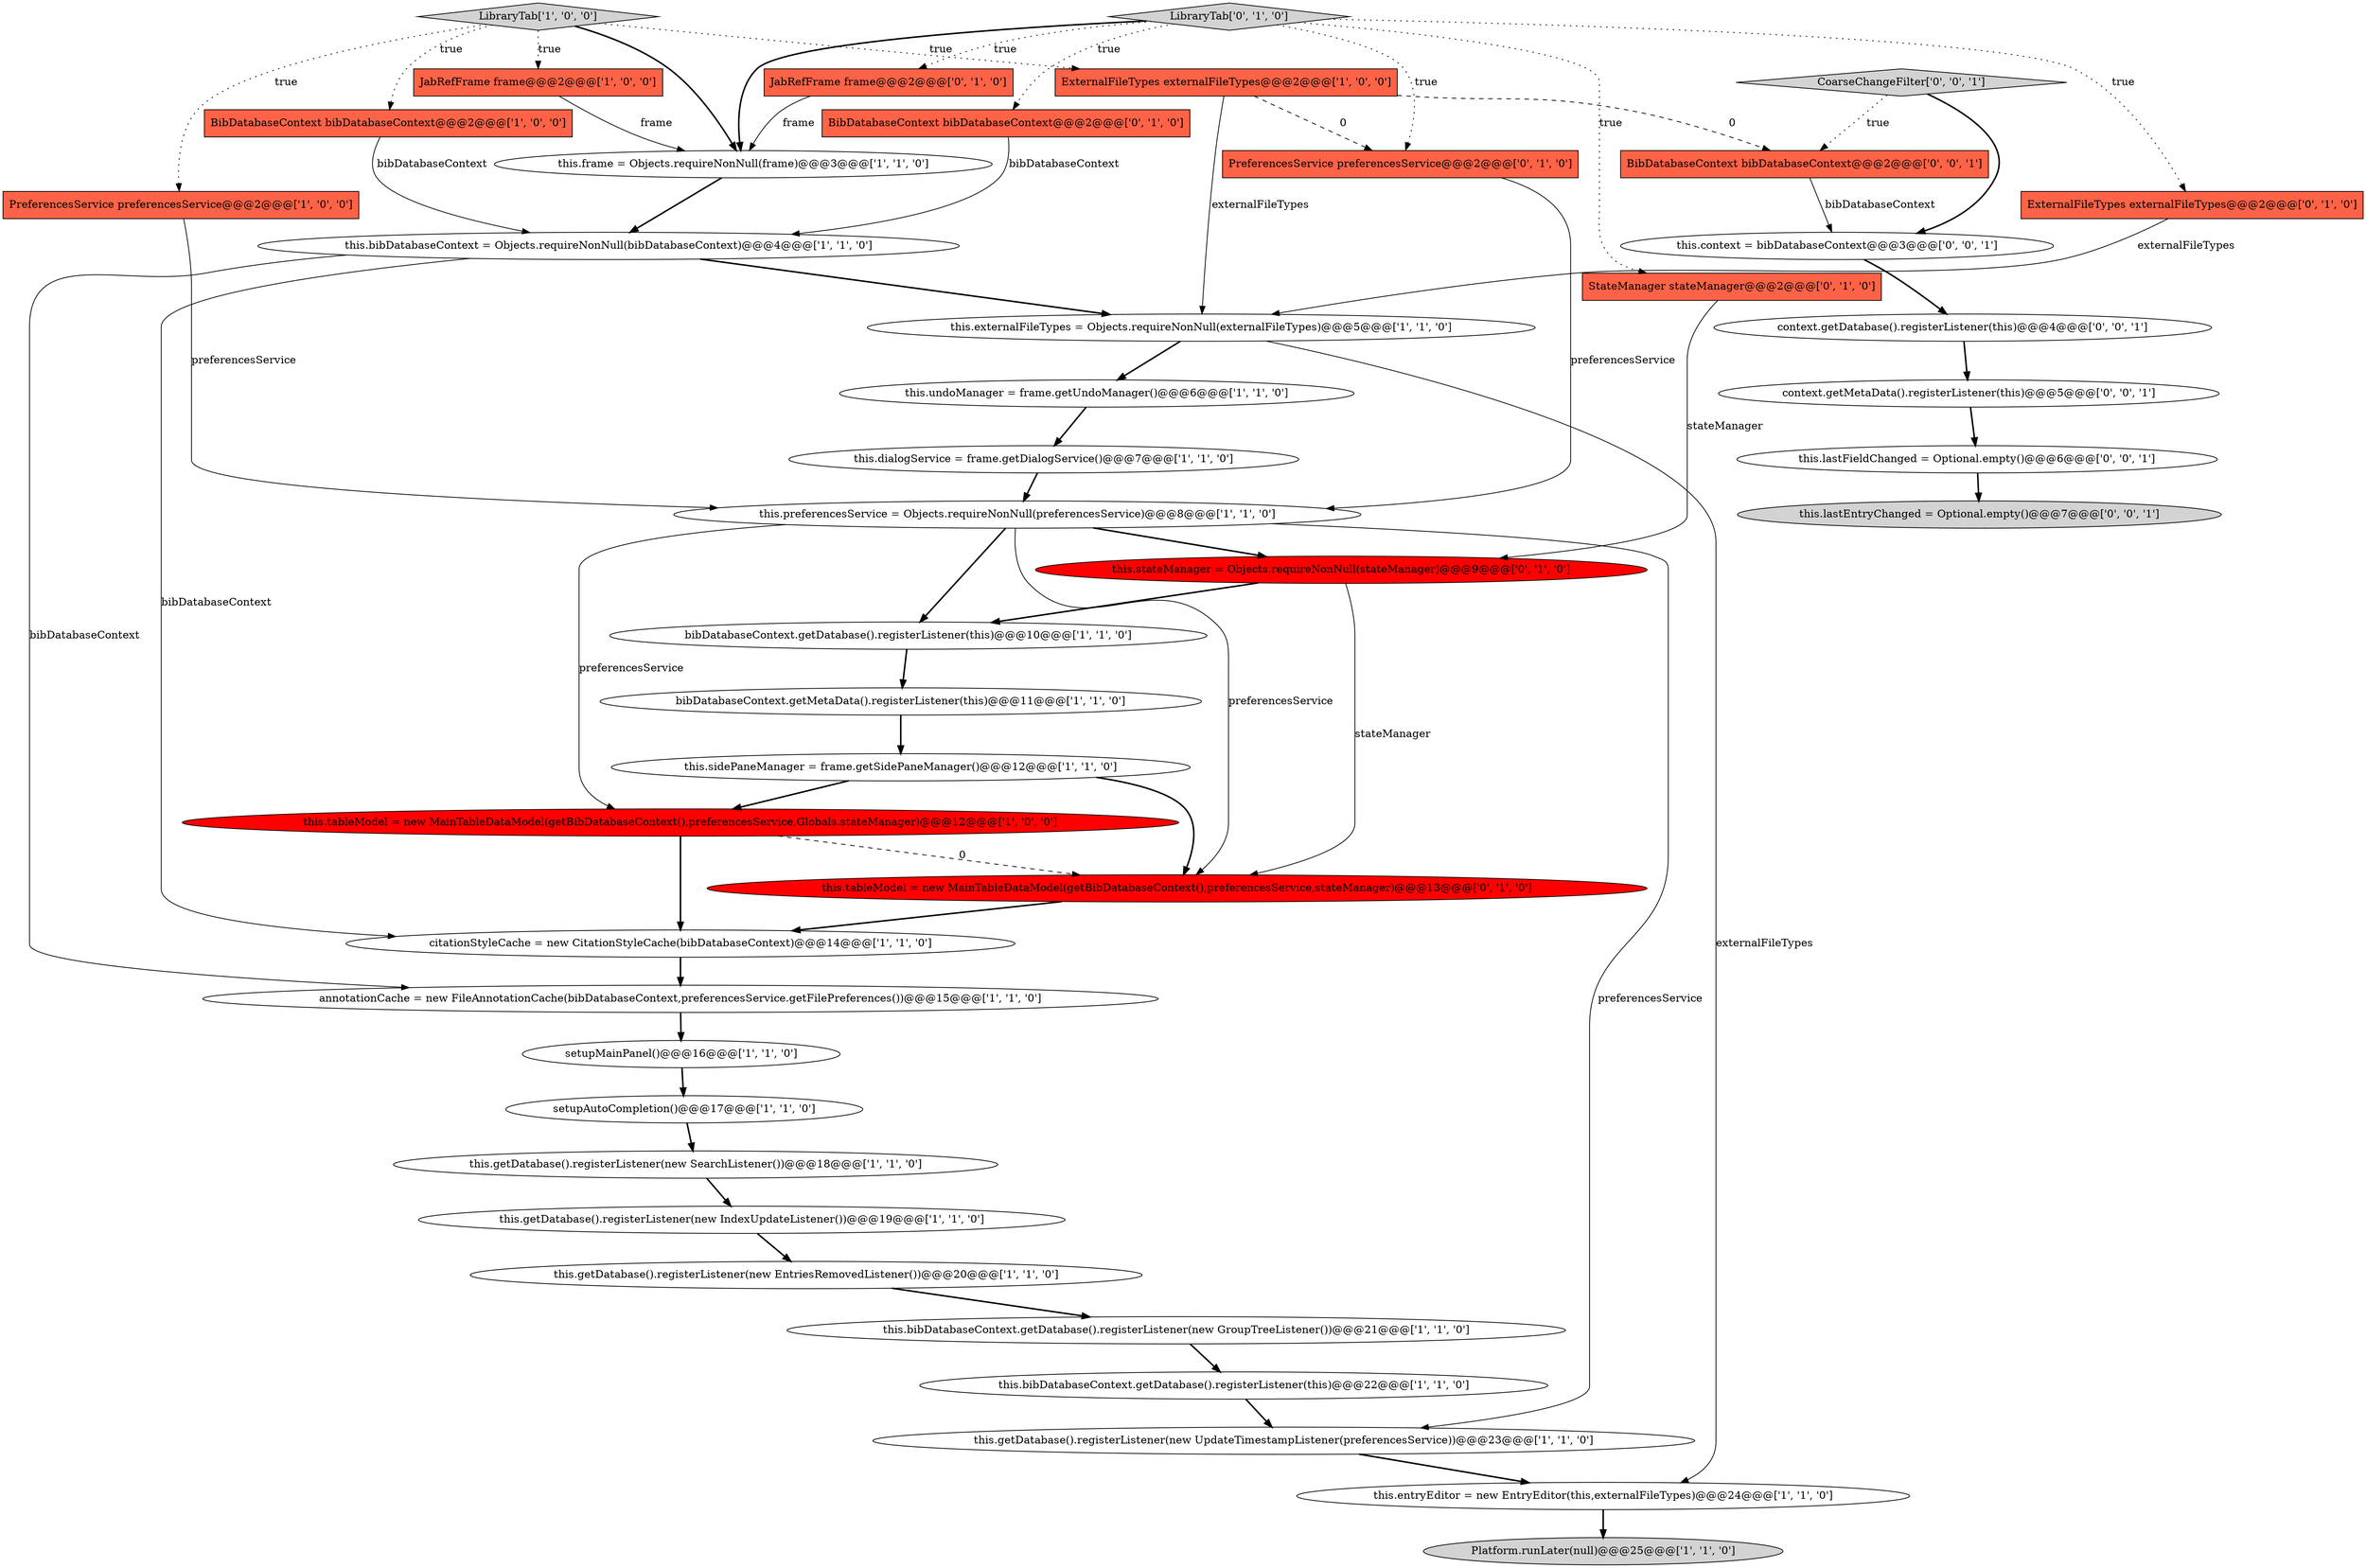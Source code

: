 digraph {
0 [style = filled, label = "this.preferencesService = Objects.requireNonNull(preferencesService)@@@8@@@['1', '1', '0']", fillcolor = white, shape = ellipse image = "AAA0AAABBB1BBB"];
39 [style = filled, label = "context.getMetaData().registerListener(this)@@@5@@@['0', '0', '1']", fillcolor = white, shape = ellipse image = "AAA0AAABBB3BBB"];
6 [style = filled, label = "this.bibDatabaseContext.getDatabase().registerListener(new GroupTreeListener())@@@21@@@['1', '1', '0']", fillcolor = white, shape = ellipse image = "AAA0AAABBB1BBB"];
3 [style = filled, label = "this.getDatabase().registerListener(new IndexUpdateListener())@@@19@@@['1', '1', '0']", fillcolor = white, shape = ellipse image = "AAA0AAABBB1BBB"];
25 [style = filled, label = "this.frame = Objects.requireNonNull(frame)@@@3@@@['1', '1', '0']", fillcolor = white, shape = ellipse image = "AAA0AAABBB1BBB"];
15 [style = filled, label = "annotationCache = new FileAnnotationCache(bibDatabaseContext,preferencesService.getFilePreferences())@@@15@@@['1', '1', '0']", fillcolor = white, shape = ellipse image = "AAA0AAABBB1BBB"];
34 [style = filled, label = "LibraryTab['0', '1', '0']", fillcolor = lightgray, shape = diamond image = "AAA0AAABBB2BBB"];
21 [style = filled, label = "citationStyleCache = new CitationStyleCache(bibDatabaseContext)@@@14@@@['1', '1', '0']", fillcolor = white, shape = ellipse image = "AAA0AAABBB1BBB"];
23 [style = filled, label = "ExternalFileTypes externalFileTypes@@@2@@@['1', '0', '0']", fillcolor = tomato, shape = box image = "AAA1AAABBB1BBB"];
30 [style = filled, label = "StateManager stateManager@@@2@@@['0', '1', '0']", fillcolor = tomato, shape = box image = "AAA0AAABBB2BBB"];
13 [style = filled, label = "PreferencesService preferencesService@@@2@@@['1', '0', '0']", fillcolor = tomato, shape = box image = "AAA0AAABBB1BBB"];
14 [style = filled, label = "Platform.runLater(null)@@@25@@@['1', '1', '0']", fillcolor = lightgray, shape = ellipse image = "AAA0AAABBB1BBB"];
31 [style = filled, label = "BibDatabaseContext bibDatabaseContext@@@2@@@['0', '1', '0']", fillcolor = tomato, shape = box image = "AAA0AAABBB2BBB"];
12 [style = filled, label = "this.entryEditor = new EntryEditor(this,externalFileTypes)@@@24@@@['1', '1', '0']", fillcolor = white, shape = ellipse image = "AAA0AAABBB1BBB"];
5 [style = filled, label = "BibDatabaseContext bibDatabaseContext@@@2@@@['1', '0', '0']", fillcolor = tomato, shape = box image = "AAA0AAABBB1BBB"];
33 [style = filled, label = "PreferencesService preferencesService@@@2@@@['0', '1', '0']", fillcolor = tomato, shape = box image = "AAA1AAABBB2BBB"];
24 [style = filled, label = "this.tableModel = new MainTableDataModel(getBibDatabaseContext(),preferencesService,Globals.stateManager)@@@12@@@['1', '0', '0']", fillcolor = red, shape = ellipse image = "AAA1AAABBB1BBB"];
10 [style = filled, label = "this.getDatabase().registerListener(new SearchListener())@@@18@@@['1', '1', '0']", fillcolor = white, shape = ellipse image = "AAA0AAABBB1BBB"];
41 [style = filled, label = "context.getDatabase().registerListener(this)@@@4@@@['0', '0', '1']", fillcolor = white, shape = ellipse image = "AAA0AAABBB3BBB"];
35 [style = filled, label = "this.lastFieldChanged = Optional.empty()@@@6@@@['0', '0', '1']", fillcolor = white, shape = ellipse image = "AAA0AAABBB3BBB"];
4 [style = filled, label = "this.bibDatabaseContext.getDatabase().registerListener(this)@@@22@@@['1', '1', '0']", fillcolor = white, shape = ellipse image = "AAA0AAABBB1BBB"];
16 [style = filled, label = "setupAutoCompletion()@@@17@@@['1', '1', '0']", fillcolor = white, shape = ellipse image = "AAA0AAABBB1BBB"];
9 [style = filled, label = "this.getDatabase().registerListener(new EntriesRemovedListener())@@@20@@@['1', '1', '0']", fillcolor = white, shape = ellipse image = "AAA0AAABBB1BBB"];
22 [style = filled, label = "bibDatabaseContext.getMetaData().registerListener(this)@@@11@@@['1', '1', '0']", fillcolor = white, shape = ellipse image = "AAA0AAABBB1BBB"];
17 [style = filled, label = "this.getDatabase().registerListener(new UpdateTimestampListener(preferencesService))@@@23@@@['1', '1', '0']", fillcolor = white, shape = ellipse image = "AAA0AAABBB1BBB"];
18 [style = filled, label = "this.externalFileTypes = Objects.requireNonNull(externalFileTypes)@@@5@@@['1', '1', '0']", fillcolor = white, shape = ellipse image = "AAA0AAABBB1BBB"];
26 [style = filled, label = "this.sidePaneManager = frame.getSidePaneManager()@@@12@@@['1', '1', '0']", fillcolor = white, shape = ellipse image = "AAA0AAABBB1BBB"];
1 [style = filled, label = "this.undoManager = frame.getUndoManager()@@@6@@@['1', '1', '0']", fillcolor = white, shape = ellipse image = "AAA0AAABBB1BBB"];
7 [style = filled, label = "this.dialogService = frame.getDialogService()@@@7@@@['1', '1', '0']", fillcolor = white, shape = ellipse image = "AAA0AAABBB1BBB"];
8 [style = filled, label = "this.bibDatabaseContext = Objects.requireNonNull(bibDatabaseContext)@@@4@@@['1', '1', '0']", fillcolor = white, shape = ellipse image = "AAA0AAABBB1BBB"];
37 [style = filled, label = "this.lastEntryChanged = Optional.empty()@@@7@@@['0', '0', '1']", fillcolor = lightgray, shape = ellipse image = "AAA0AAABBB3BBB"];
20 [style = filled, label = "LibraryTab['1', '0', '0']", fillcolor = lightgray, shape = diamond image = "AAA0AAABBB1BBB"];
28 [style = filled, label = "this.stateManager = Objects.requireNonNull(stateManager)@@@9@@@['0', '1', '0']", fillcolor = red, shape = ellipse image = "AAA1AAABBB2BBB"];
32 [style = filled, label = "this.tableModel = new MainTableDataModel(getBibDatabaseContext(),preferencesService,stateManager)@@@13@@@['0', '1', '0']", fillcolor = red, shape = ellipse image = "AAA1AAABBB2BBB"];
36 [style = filled, label = "this.context = bibDatabaseContext@@@3@@@['0', '0', '1']", fillcolor = white, shape = ellipse image = "AAA0AAABBB3BBB"];
40 [style = filled, label = "BibDatabaseContext bibDatabaseContext@@@2@@@['0', '0', '1']", fillcolor = tomato, shape = box image = "AAA0AAABBB3BBB"];
38 [style = filled, label = "CoarseChangeFilter['0', '0', '1']", fillcolor = lightgray, shape = diamond image = "AAA0AAABBB3BBB"];
19 [style = filled, label = "setupMainPanel()@@@16@@@['1', '1', '0']", fillcolor = white, shape = ellipse image = "AAA0AAABBB1BBB"];
29 [style = filled, label = "ExternalFileTypes externalFileTypes@@@2@@@['0', '1', '0']", fillcolor = tomato, shape = box image = "AAA0AAABBB2BBB"];
2 [style = filled, label = "JabRefFrame frame@@@2@@@['1', '0', '0']", fillcolor = tomato, shape = box image = "AAA0AAABBB1BBB"];
11 [style = filled, label = "bibDatabaseContext.getDatabase().registerListener(this)@@@10@@@['1', '1', '0']", fillcolor = white, shape = ellipse image = "AAA0AAABBB1BBB"];
27 [style = filled, label = "JabRefFrame frame@@@2@@@['0', '1', '0']", fillcolor = tomato, shape = box image = "AAA0AAABBB2BBB"];
22->26 [style = bold, label=""];
30->28 [style = solid, label="stateManager"];
28->32 [style = solid, label="stateManager"];
18->12 [style = solid, label="externalFileTypes"];
32->21 [style = bold, label=""];
34->25 [style = bold, label=""];
26->32 [style = bold, label=""];
4->17 [style = bold, label=""];
36->41 [style = bold, label=""];
16->10 [style = bold, label=""];
23->40 [style = dashed, label="0"];
8->18 [style = bold, label=""];
21->15 [style = bold, label=""];
29->18 [style = solid, label="externalFileTypes"];
28->11 [style = bold, label=""];
34->29 [style = dotted, label="true"];
0->11 [style = bold, label=""];
10->3 [style = bold, label=""];
38->36 [style = bold, label=""];
27->25 [style = solid, label="frame"];
7->0 [style = bold, label=""];
8->21 [style = solid, label="bibDatabaseContext"];
15->19 [style = bold, label=""];
26->24 [style = bold, label=""];
20->25 [style = bold, label=""];
1->7 [style = bold, label=""];
23->33 [style = dashed, label="0"];
9->6 [style = bold, label=""];
19->16 [style = bold, label=""];
24->32 [style = dashed, label="0"];
3->9 [style = bold, label=""];
20->5 [style = dotted, label="true"];
23->18 [style = solid, label="externalFileTypes"];
6->4 [style = bold, label=""];
13->0 [style = solid, label="preferencesService"];
17->12 [style = bold, label=""];
34->31 [style = dotted, label="true"];
34->27 [style = dotted, label="true"];
5->8 [style = solid, label="bibDatabaseContext"];
2->25 [style = solid, label="frame"];
18->1 [style = bold, label=""];
24->21 [style = bold, label=""];
35->37 [style = bold, label=""];
0->24 [style = solid, label="preferencesService"];
31->8 [style = solid, label="bibDatabaseContext"];
39->35 [style = bold, label=""];
20->23 [style = dotted, label="true"];
12->14 [style = bold, label=""];
34->33 [style = dotted, label="true"];
40->36 [style = solid, label="bibDatabaseContext"];
11->22 [style = bold, label=""];
20->2 [style = dotted, label="true"];
20->13 [style = dotted, label="true"];
25->8 [style = bold, label=""];
41->39 [style = bold, label=""];
0->32 [style = solid, label="preferencesService"];
34->30 [style = dotted, label="true"];
0->17 [style = solid, label="preferencesService"];
38->40 [style = dotted, label="true"];
0->28 [style = bold, label=""];
33->0 [style = solid, label="preferencesService"];
8->15 [style = solid, label="bibDatabaseContext"];
}
